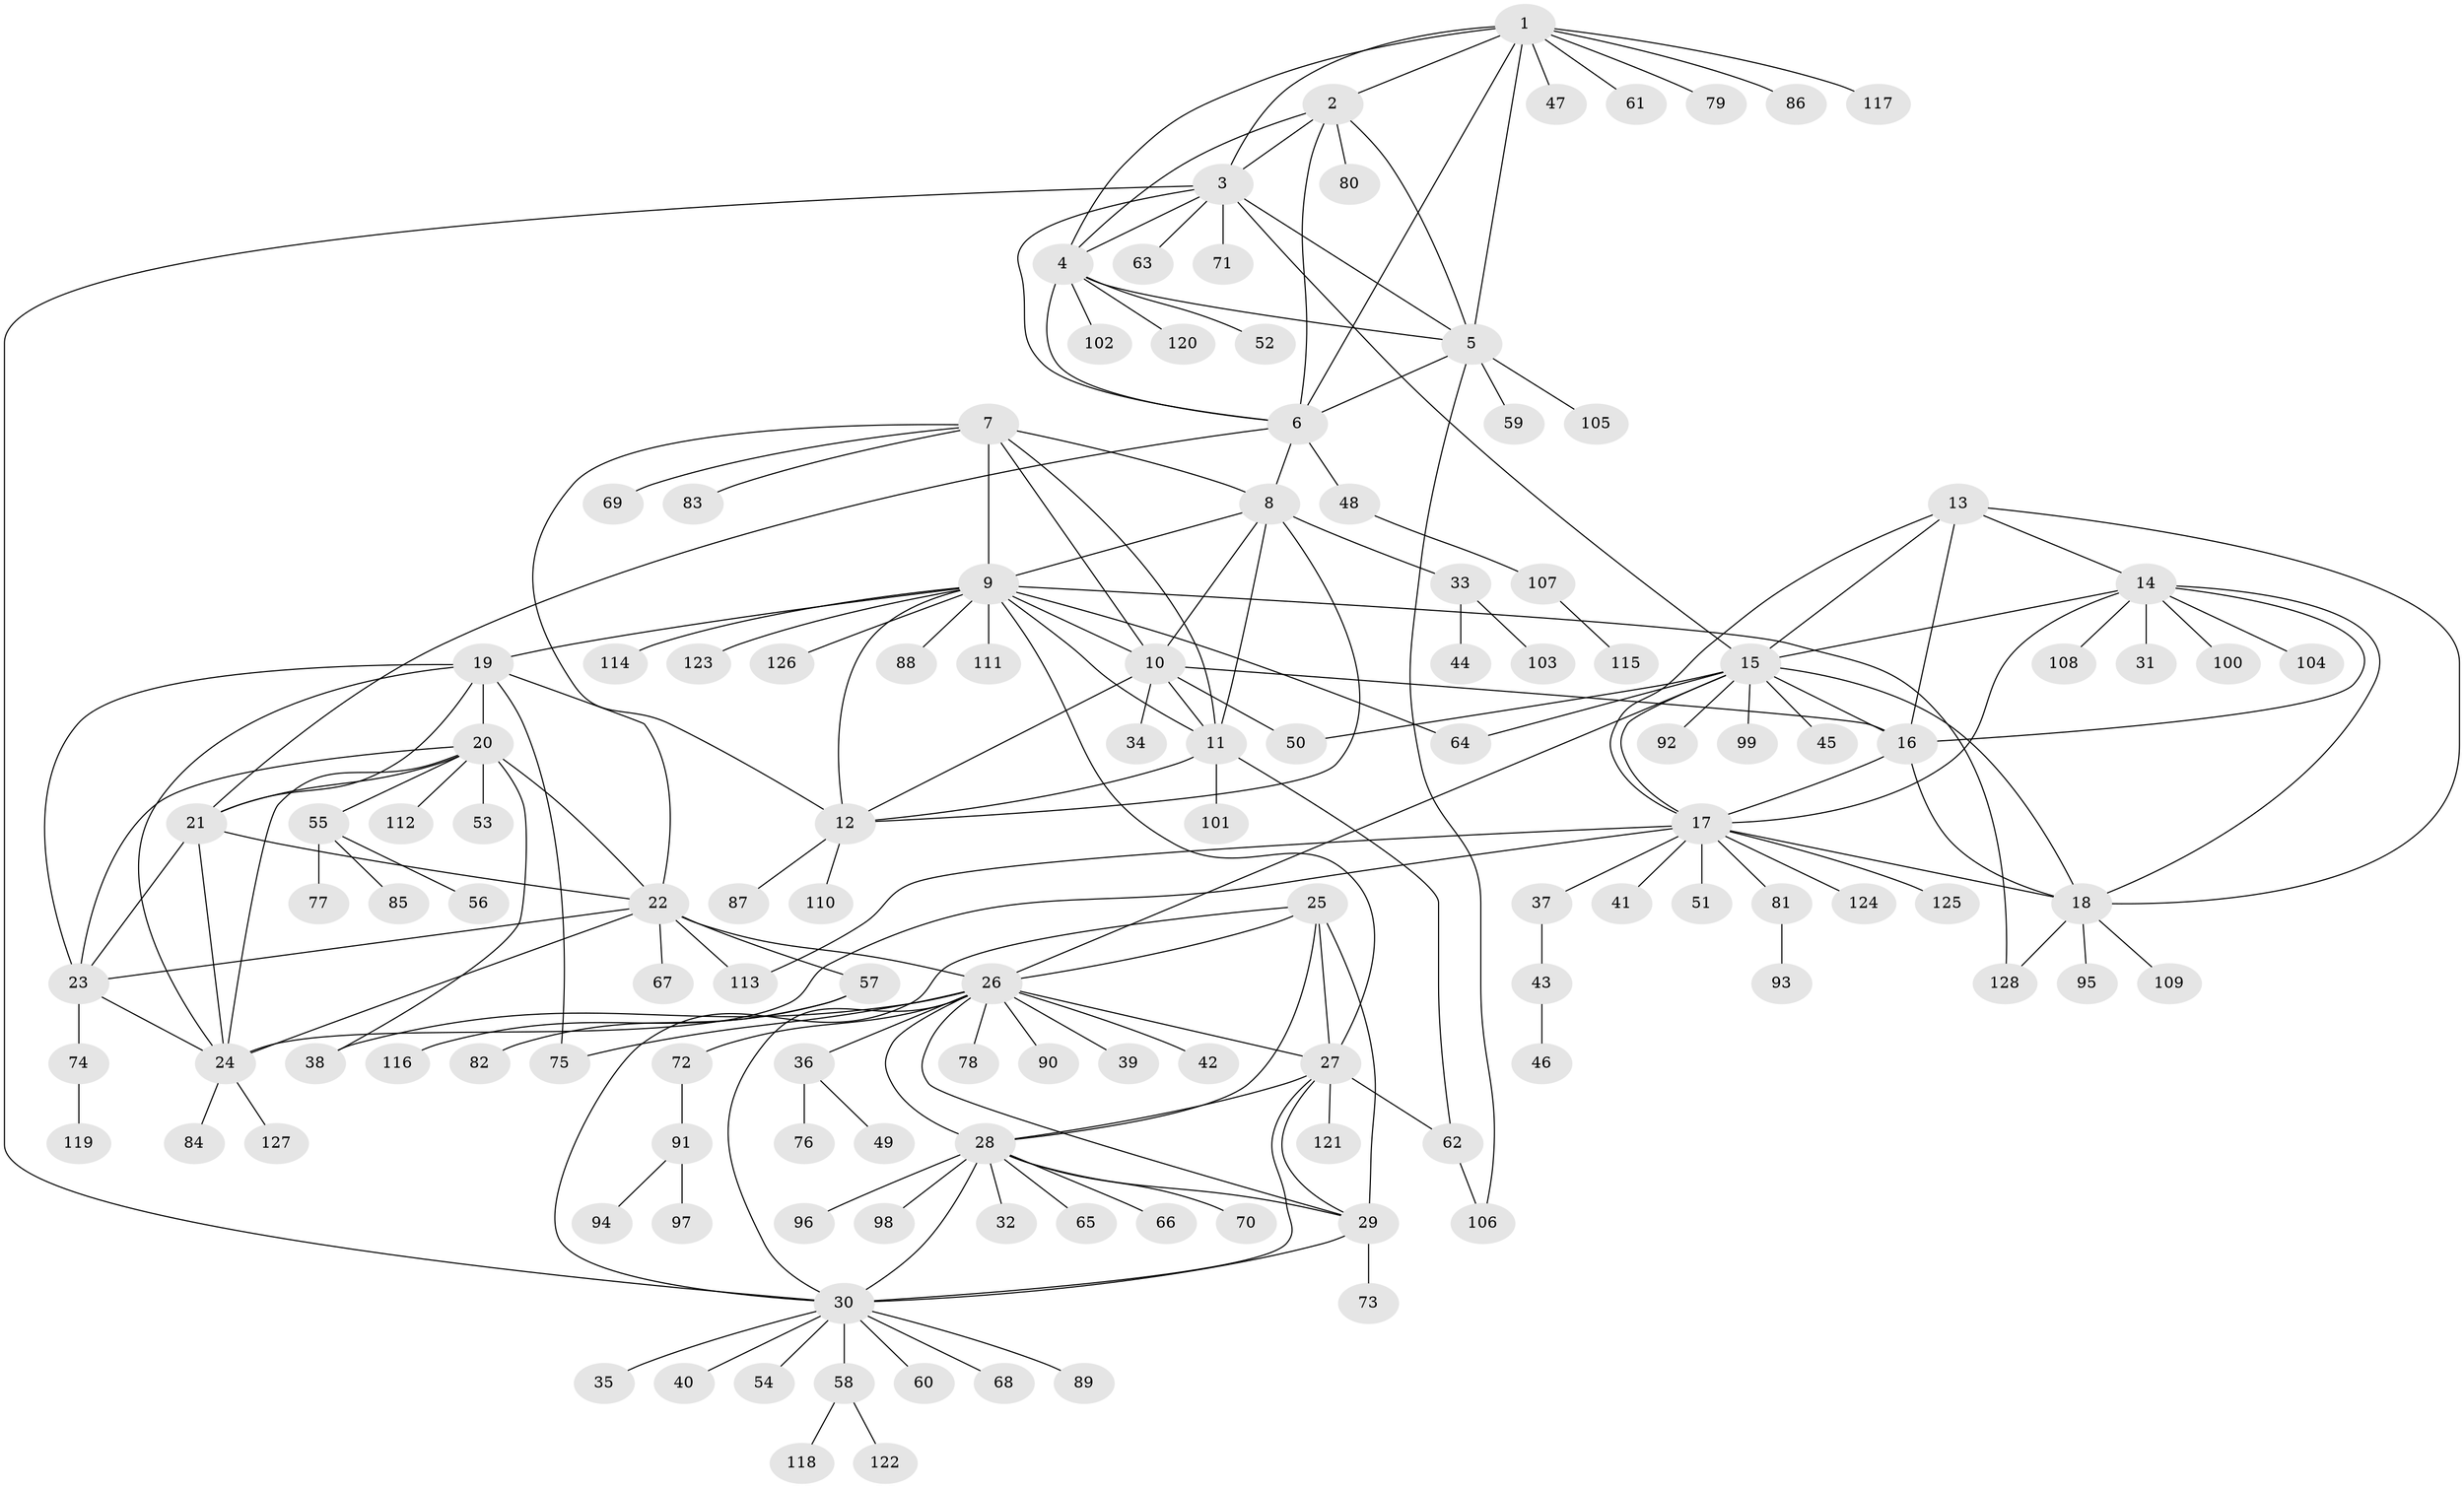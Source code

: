 // Generated by graph-tools (version 1.1) at 2025/02/03/09/25 03:02:38]
// undirected, 128 vertices, 191 edges
graph export_dot {
graph [start="1"]
  node [color=gray90,style=filled];
  1;
  2;
  3;
  4;
  5;
  6;
  7;
  8;
  9;
  10;
  11;
  12;
  13;
  14;
  15;
  16;
  17;
  18;
  19;
  20;
  21;
  22;
  23;
  24;
  25;
  26;
  27;
  28;
  29;
  30;
  31;
  32;
  33;
  34;
  35;
  36;
  37;
  38;
  39;
  40;
  41;
  42;
  43;
  44;
  45;
  46;
  47;
  48;
  49;
  50;
  51;
  52;
  53;
  54;
  55;
  56;
  57;
  58;
  59;
  60;
  61;
  62;
  63;
  64;
  65;
  66;
  67;
  68;
  69;
  70;
  71;
  72;
  73;
  74;
  75;
  76;
  77;
  78;
  79;
  80;
  81;
  82;
  83;
  84;
  85;
  86;
  87;
  88;
  89;
  90;
  91;
  92;
  93;
  94;
  95;
  96;
  97;
  98;
  99;
  100;
  101;
  102;
  103;
  104;
  105;
  106;
  107;
  108;
  109;
  110;
  111;
  112;
  113;
  114;
  115;
  116;
  117;
  118;
  119;
  120;
  121;
  122;
  123;
  124;
  125;
  126;
  127;
  128;
  1 -- 2;
  1 -- 3;
  1 -- 4;
  1 -- 5;
  1 -- 6;
  1 -- 47;
  1 -- 61;
  1 -- 79;
  1 -- 86;
  1 -- 117;
  2 -- 3;
  2 -- 4;
  2 -- 5;
  2 -- 6;
  2 -- 80;
  3 -- 4;
  3 -- 5;
  3 -- 6;
  3 -- 15;
  3 -- 30;
  3 -- 63;
  3 -- 71;
  4 -- 5;
  4 -- 6;
  4 -- 52;
  4 -- 102;
  4 -- 120;
  5 -- 6;
  5 -- 59;
  5 -- 105;
  5 -- 106;
  6 -- 8;
  6 -- 21;
  6 -- 48;
  7 -- 8;
  7 -- 9;
  7 -- 10;
  7 -- 11;
  7 -- 12;
  7 -- 69;
  7 -- 83;
  8 -- 9;
  8 -- 10;
  8 -- 11;
  8 -- 12;
  8 -- 33;
  9 -- 10;
  9 -- 11;
  9 -- 12;
  9 -- 19;
  9 -- 27;
  9 -- 64;
  9 -- 88;
  9 -- 111;
  9 -- 114;
  9 -- 123;
  9 -- 126;
  9 -- 128;
  10 -- 11;
  10 -- 12;
  10 -- 16;
  10 -- 34;
  10 -- 50;
  11 -- 12;
  11 -- 62;
  11 -- 101;
  12 -- 87;
  12 -- 110;
  13 -- 14;
  13 -- 15;
  13 -- 16;
  13 -- 17;
  13 -- 18;
  14 -- 15;
  14 -- 16;
  14 -- 17;
  14 -- 18;
  14 -- 31;
  14 -- 100;
  14 -- 104;
  14 -- 108;
  15 -- 16;
  15 -- 17;
  15 -- 18;
  15 -- 26;
  15 -- 45;
  15 -- 50;
  15 -- 64;
  15 -- 92;
  15 -- 99;
  16 -- 17;
  16 -- 18;
  17 -- 18;
  17 -- 24;
  17 -- 37;
  17 -- 41;
  17 -- 51;
  17 -- 81;
  17 -- 113;
  17 -- 124;
  17 -- 125;
  18 -- 95;
  18 -- 109;
  18 -- 128;
  19 -- 20;
  19 -- 21;
  19 -- 22;
  19 -- 23;
  19 -- 24;
  19 -- 75;
  20 -- 21;
  20 -- 22;
  20 -- 23;
  20 -- 24;
  20 -- 38;
  20 -- 53;
  20 -- 55;
  20 -- 112;
  21 -- 22;
  21 -- 23;
  21 -- 24;
  22 -- 23;
  22 -- 24;
  22 -- 26;
  22 -- 57;
  22 -- 67;
  22 -- 113;
  23 -- 24;
  23 -- 74;
  24 -- 84;
  24 -- 127;
  25 -- 26;
  25 -- 27;
  25 -- 28;
  25 -- 29;
  25 -- 30;
  26 -- 27;
  26 -- 28;
  26 -- 29;
  26 -- 30;
  26 -- 36;
  26 -- 38;
  26 -- 39;
  26 -- 42;
  26 -- 72;
  26 -- 75;
  26 -- 78;
  26 -- 90;
  27 -- 28;
  27 -- 29;
  27 -- 30;
  27 -- 62;
  27 -- 121;
  28 -- 29;
  28 -- 30;
  28 -- 32;
  28 -- 65;
  28 -- 66;
  28 -- 70;
  28 -- 96;
  28 -- 98;
  29 -- 30;
  29 -- 73;
  30 -- 35;
  30 -- 40;
  30 -- 54;
  30 -- 58;
  30 -- 60;
  30 -- 68;
  30 -- 89;
  33 -- 44;
  33 -- 103;
  36 -- 49;
  36 -- 76;
  37 -- 43;
  43 -- 46;
  48 -- 107;
  55 -- 56;
  55 -- 77;
  55 -- 85;
  57 -- 82;
  57 -- 116;
  58 -- 118;
  58 -- 122;
  62 -- 106;
  72 -- 91;
  74 -- 119;
  81 -- 93;
  91 -- 94;
  91 -- 97;
  107 -- 115;
}
